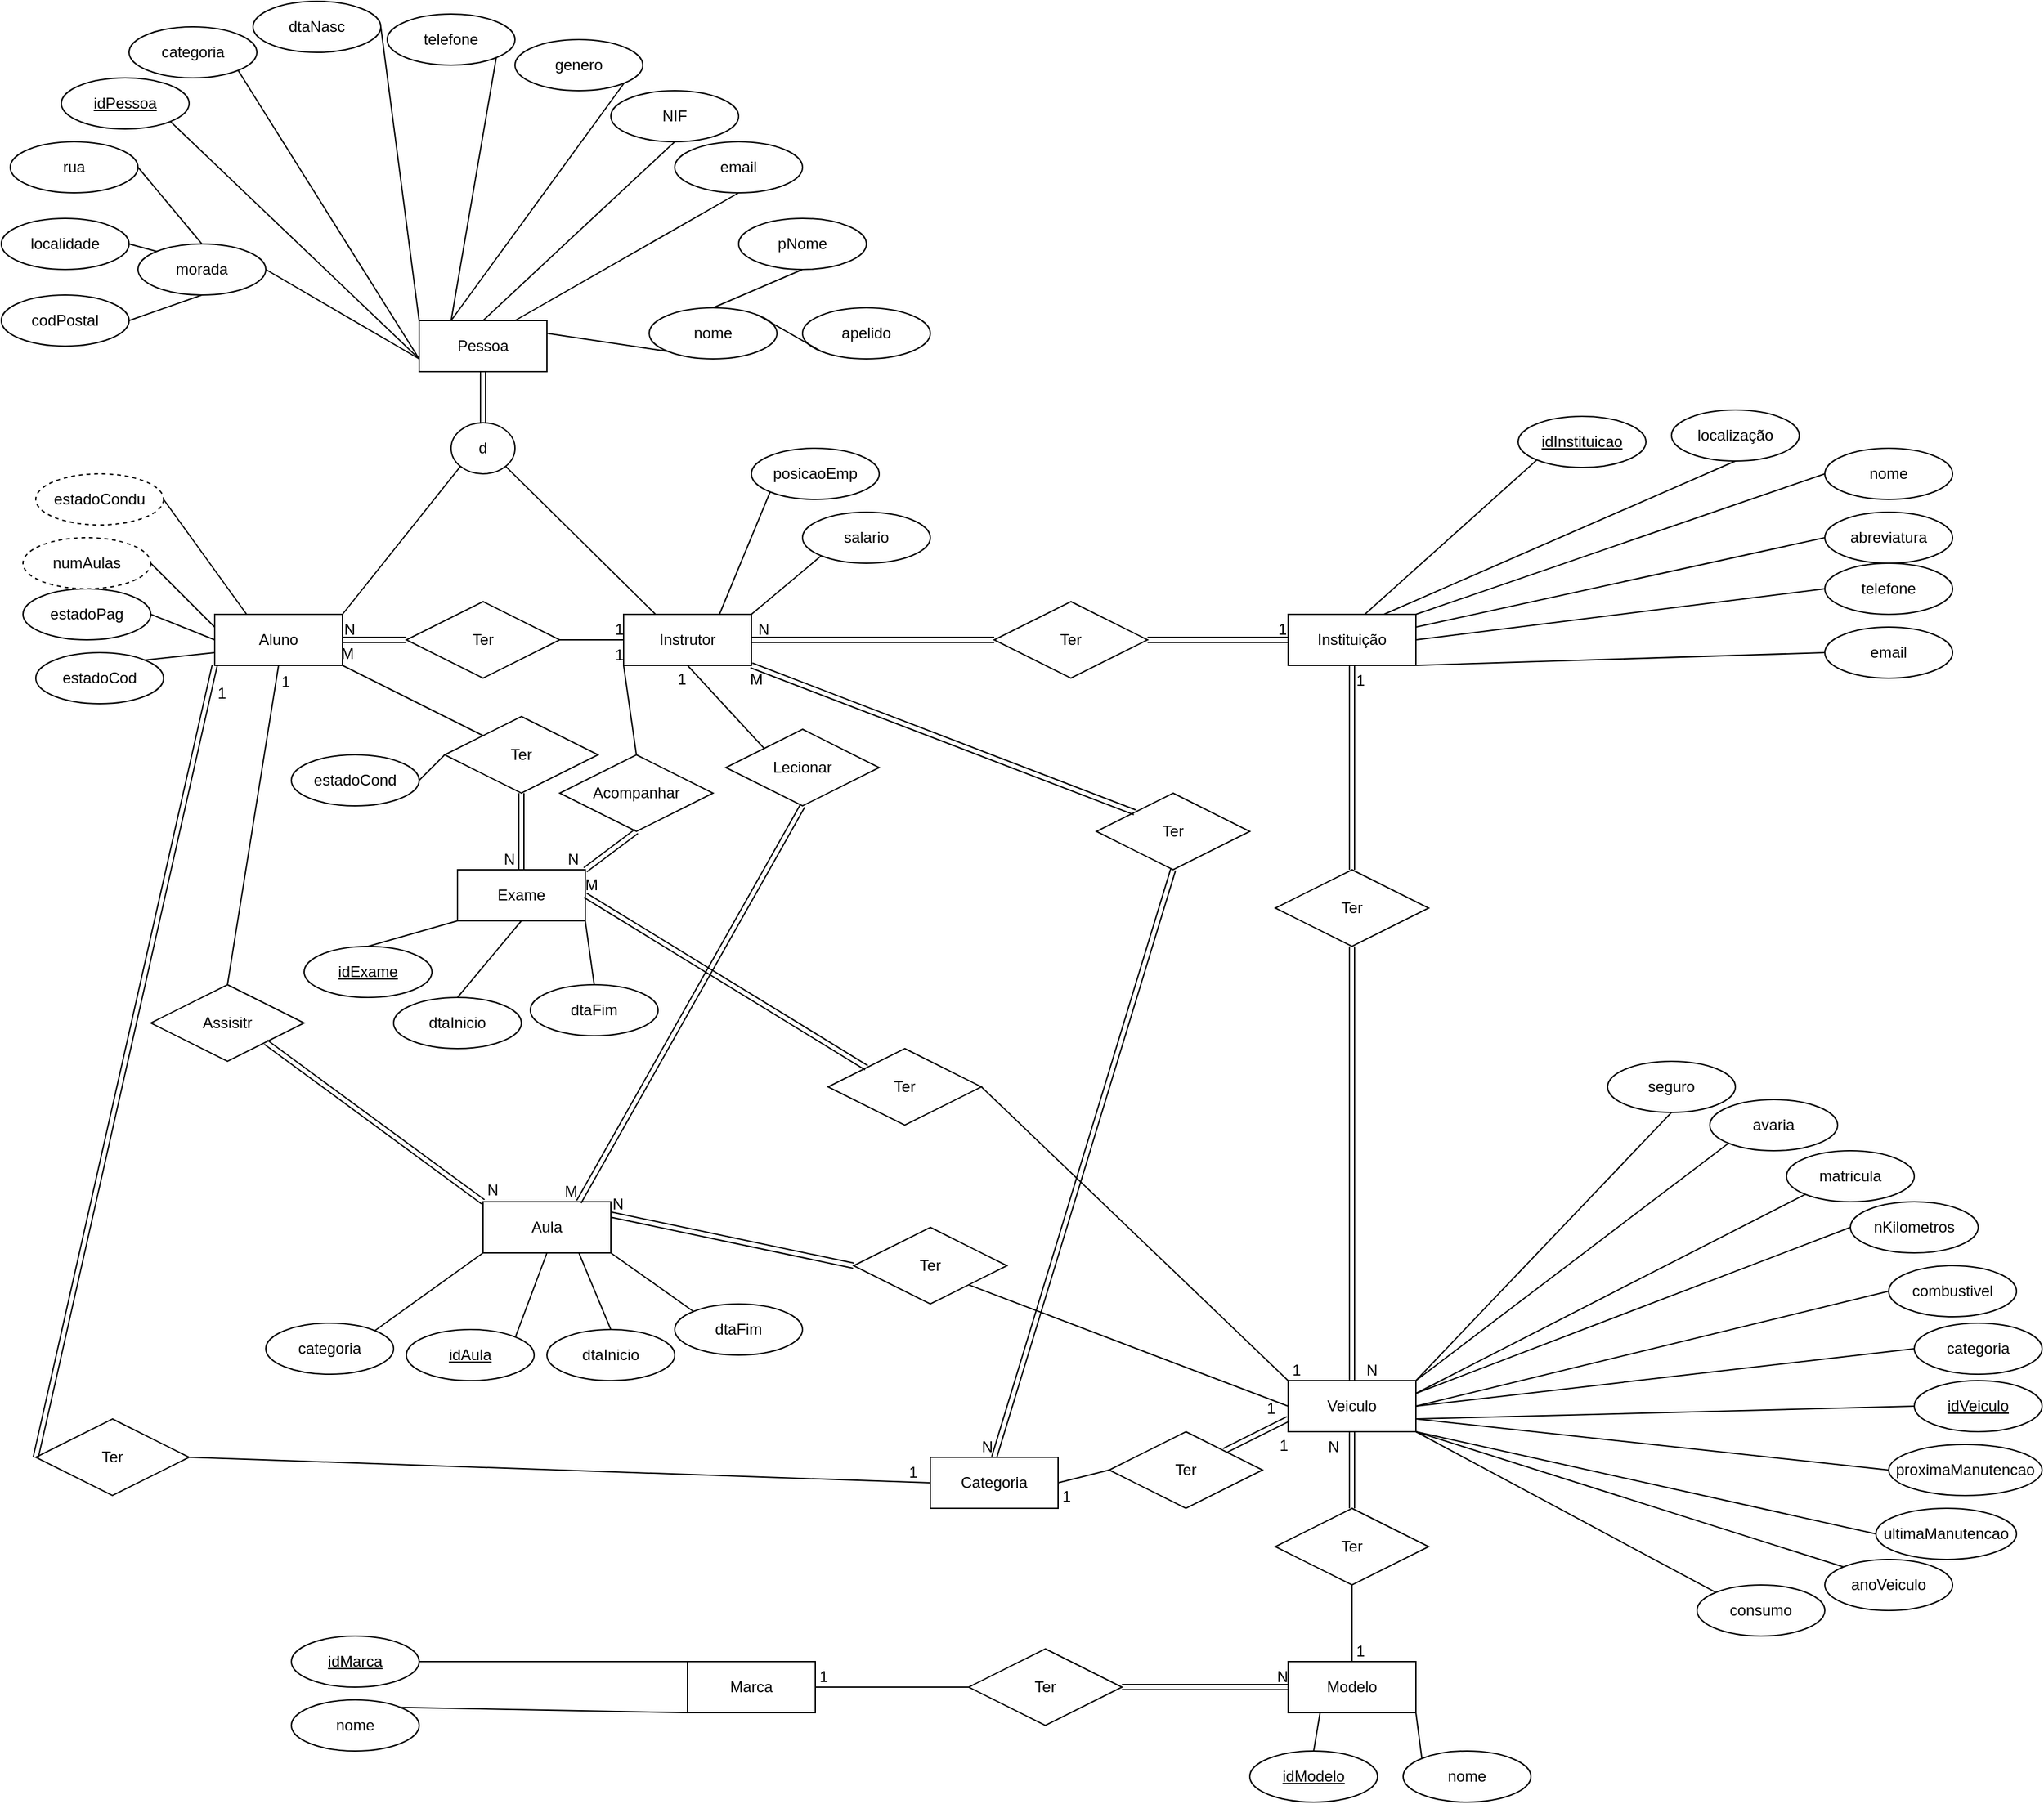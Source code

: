 <mxfile version="19.0.2" type="device"><diagram id="oG9f0wrcc2t09360XT1p" name="Page-1"><mxGraphModel dx="2711" dy="2333" grid="1" gridSize="10" guides="1" tooltips="1" connect="1" arrows="1" fold="1" page="1" pageScale="1" pageWidth="827" pageHeight="1169" math="0" shadow="0"><root><mxCell id="0"/><mxCell id="1" parent="0"/><mxCell id="OIHB3nReKGHlLbzZ26ei-52" value="Aluno" style="whiteSpace=wrap;html=1;align=center;" parent="1" vertex="1"><mxGeometry x="-660" y="-10" width="100" height="40" as="geometry"/></mxCell><mxCell id="OIHB3nReKGHlLbzZ26ei-53" value="Instrutor" style="whiteSpace=wrap;html=1;align=center;" parent="1" vertex="1"><mxGeometry x="-340" y="-10" width="100" height="40" as="geometry"/></mxCell><mxCell id="OIHB3nReKGHlLbzZ26ei-54" value="Veiculo" style="whiteSpace=wrap;html=1;align=center;" parent="1" vertex="1"><mxGeometry x="180" y="590" width="100" height="40" as="geometry"/></mxCell><mxCell id="OIHB3nReKGHlLbzZ26ei-55" value="Instituição" style="whiteSpace=wrap;html=1;align=center;" parent="1" vertex="1"><mxGeometry x="180" y="-10" width="100" height="40" as="geometry"/></mxCell><mxCell id="nVEc0YeVtmowKKztT14y-18" value="estadoCod" style="ellipse;whiteSpace=wrap;html=1;align=center;" parent="1" vertex="1"><mxGeometry x="-800" y="20" width="100" height="40" as="geometry"/></mxCell><mxCell id="nVEc0YeVtmowKKztT14y-19" value="estadoPag" style="ellipse;whiteSpace=wrap;html=1;align=center;" parent="1" vertex="1"><mxGeometry x="-810" y="-30.0" width="100" height="40" as="geometry"/></mxCell><mxCell id="nVEc0YeVtmowKKztT14y-21" value="numAulas" style="ellipse;whiteSpace=wrap;html=1;align=center;dashed=1;" parent="1" vertex="1"><mxGeometry x="-810" y="-70" width="100" height="40" as="geometry"/></mxCell><mxCell id="nVEc0YeVtmowKKztT14y-36" value="" style="endArrow=none;html=1;rounded=0;exitX=1;exitY=0.5;exitDx=0;exitDy=0;entryX=0;entryY=0.25;entryDx=0;entryDy=0;" parent="1" source="nVEc0YeVtmowKKztT14y-21" target="OIHB3nReKGHlLbzZ26ei-52" edge="1"><mxGeometry relative="1" as="geometry"><mxPoint x="-460" y="420" as="sourcePoint"/><mxPoint x="-300" y="420" as="targetPoint"/></mxGeometry></mxCell><mxCell id="nVEc0YeVtmowKKztT14y-37" value="" style="endArrow=none;html=1;rounded=0;entryX=0;entryY=0.5;entryDx=0;entryDy=0;exitX=1;exitY=0.5;exitDx=0;exitDy=0;" parent="1" source="nVEc0YeVtmowKKztT14y-19" target="OIHB3nReKGHlLbzZ26ei-52" edge="1"><mxGeometry relative="1" as="geometry"><mxPoint x="-700" y="10" as="sourcePoint"/><mxPoint x="-270" y="390" as="targetPoint"/></mxGeometry></mxCell><mxCell id="nVEc0YeVtmowKKztT14y-42" value="" style="endArrow=none;html=1;rounded=0;exitX=0;exitY=0.75;exitDx=0;exitDy=0;entryX=1;entryY=0;entryDx=0;entryDy=0;" parent="1" source="OIHB3nReKGHlLbzZ26ei-52" target="nVEc0YeVtmowKKztT14y-18" edge="1"><mxGeometry relative="1" as="geometry"><mxPoint x="-380" y="350" as="sourcePoint"/><mxPoint x="-340.0" y="380" as="targetPoint"/></mxGeometry></mxCell><mxCell id="nVEc0YeVtmowKKztT14y-79" value="salario" style="ellipse;whiteSpace=wrap;html=1;align=center;" parent="1" vertex="1"><mxGeometry x="-200" y="-90" width="100" height="40" as="geometry"/></mxCell><mxCell id="nVEc0YeVtmowKKztT14y-80" value="posicaoEmp" style="ellipse;whiteSpace=wrap;html=1;align=center;" parent="1" vertex="1"><mxGeometry x="-240" y="-140" width="100" height="40" as="geometry"/></mxCell><mxCell id="nVEc0YeVtmowKKztT14y-89" value="" style="endArrow=none;html=1;rounded=0;exitX=0.75;exitY=0;exitDx=0;exitDy=0;entryX=0;entryY=1;entryDx=0;entryDy=0;" parent="1" source="OIHB3nReKGHlLbzZ26ei-53" target="nVEc0YeVtmowKKztT14y-80" edge="1"><mxGeometry relative="1" as="geometry"><mxPoint x="-80" y="109.18" as="sourcePoint"/><mxPoint x="220" y="139.18" as="targetPoint"/></mxGeometry></mxCell><mxCell id="nVEc0YeVtmowKKztT14y-90" value="" style="endArrow=none;html=1;rounded=0;exitX=1;exitY=0;exitDx=0;exitDy=0;entryX=0;entryY=1;entryDx=0;entryDy=0;" parent="1" source="OIHB3nReKGHlLbzZ26ei-53" target="nVEc0YeVtmowKKztT14y-79" edge="1"><mxGeometry relative="1" as="geometry"><mxPoint x="-80" y="129.18" as="sourcePoint"/><mxPoint x="230" y="149.18" as="targetPoint"/></mxGeometry></mxCell><mxCell id="nVEc0YeVtmowKKztT14y-96" value="matricula" style="ellipse;whiteSpace=wrap;html=1;align=center;" parent="1" vertex="1"><mxGeometry x="570" y="410" width="100" height="40" as="geometry"/></mxCell><mxCell id="nVEc0YeVtmowKKztT14y-99" value="nKilometros" style="ellipse;whiteSpace=wrap;html=1;align=center;" parent="1" vertex="1"><mxGeometry x="620" y="450" width="100" height="40" as="geometry"/></mxCell><mxCell id="nVEc0YeVtmowKKztT14y-100" value="combustivel" style="ellipse;whiteSpace=wrap;html=1;align=center;" parent="1" vertex="1"><mxGeometry x="650" y="500" width="100" height="40" as="geometry"/></mxCell><mxCell id="nVEc0YeVtmowKKztT14y-102" value="consumo" style="ellipse;whiteSpace=wrap;html=1;align=center;" parent="1" vertex="1"><mxGeometry x="500" y="750" width="100" height="40" as="geometry"/></mxCell><mxCell id="nVEc0YeVtmowKKztT14y-103" value="anoVeiculo" style="ellipse;whiteSpace=wrap;html=1;align=center;" parent="1" vertex="1"><mxGeometry x="600" y="730" width="100" height="40" as="geometry"/></mxCell><mxCell id="nVEc0YeVtmowKKztT14y-104" value="ultimaManutencao" style="ellipse;whiteSpace=wrap;html=1;align=center;" parent="1" vertex="1"><mxGeometry x="640" y="690" width="110" height="40" as="geometry"/></mxCell><mxCell id="nVEc0YeVtmowKKztT14y-105" value="proximaManutencao" style="ellipse;whiteSpace=wrap;html=1;align=center;" parent="1" vertex="1"><mxGeometry x="650" y="640" width="120" height="40" as="geometry"/></mxCell><mxCell id="nVEc0YeVtmowKKztT14y-106" value="avaria" style="ellipse;whiteSpace=wrap;html=1;align=center;" parent="1" vertex="1"><mxGeometry x="510" y="370" width="100" height="40" as="geometry"/></mxCell><mxCell id="nVEc0YeVtmowKKztT14y-108" value="seguro" style="ellipse;whiteSpace=wrap;html=1;align=center;" parent="1" vertex="1"><mxGeometry x="430" y="340" width="100" height="40" as="geometry"/></mxCell><mxCell id="nVEc0YeVtmowKKztT14y-109" value="categoria" style="ellipse;whiteSpace=wrap;html=1;align=center;" parent="1" vertex="1"><mxGeometry x="670" y="545" width="100" height="40" as="geometry"/></mxCell><mxCell id="nVEc0YeVtmowKKztT14y-111" value="idVeiculo" style="ellipse;whiteSpace=wrap;html=1;align=center;fontStyle=4;" parent="1" vertex="1"><mxGeometry x="670" y="590" width="100" height="40" as="geometry"/></mxCell><mxCell id="nVEc0YeVtmowKKztT14y-112" value="Aula" style="whiteSpace=wrap;html=1;align=center;" parent="1" vertex="1"><mxGeometry x="-450" y="450" width="100" height="40" as="geometry"/></mxCell><mxCell id="nVEc0YeVtmowKKztT14y-123" value="categoria" style="ellipse;whiteSpace=wrap;html=1;align=center;" parent="1" vertex="1"><mxGeometry x="-620" y="545" width="100" height="40" as="geometry"/></mxCell><mxCell id="ro6aVAbCuO4wN7WTRVgj-16" value="" style="endArrow=none;html=1;rounded=0;exitX=0;exitY=1;exitDx=0;exitDy=0;entryX=1;entryY=0;entryDx=0;entryDy=0;" parent="1" source="nVEc0YeVtmowKKztT14y-112" target="nVEc0YeVtmowKKztT14y-123" edge="1"><mxGeometry relative="1" as="geometry"><mxPoint x="-435" y="240" as="sourcePoint"/><mxPoint x="-275" y="240" as="targetPoint"/></mxGeometry></mxCell><mxCell id="ro6aVAbCuO4wN7WTRVgj-23" value="Lecionar" style="shape=rhombus;perimeter=rhombusPerimeter;whiteSpace=wrap;html=1;align=center;" parent="1" vertex="1"><mxGeometry x="-260" y="80" width="120" height="60" as="geometry"/></mxCell><mxCell id="ro6aVAbCuO4wN7WTRVgj-30" value="localização" style="ellipse;whiteSpace=wrap;html=1;align=center;" parent="1" vertex="1"><mxGeometry x="480" y="-170" width="100" height="40" as="geometry"/></mxCell><mxCell id="ro6aVAbCuO4wN7WTRVgj-31" value="nome" style="ellipse;whiteSpace=wrap;html=1;align=center;" parent="1" vertex="1"><mxGeometry x="600" y="-140" width="100" height="40" as="geometry"/></mxCell><mxCell id="ro6aVAbCuO4wN7WTRVgj-32" value="abreviatura" style="ellipse;whiteSpace=wrap;html=1;align=center;" parent="1" vertex="1"><mxGeometry x="600" y="-90" width="100" height="40" as="geometry"/></mxCell><mxCell id="ro6aVAbCuO4wN7WTRVgj-33" value="telefone" style="ellipse;whiteSpace=wrap;html=1;align=center;" parent="1" vertex="1"><mxGeometry x="600" y="-50" width="100" height="40" as="geometry"/></mxCell><mxCell id="ro6aVAbCuO4wN7WTRVgj-34" value="email" style="ellipse;whiteSpace=wrap;html=1;align=center;" parent="1" vertex="1"><mxGeometry x="600" width="100" height="40" as="geometry"/></mxCell><mxCell id="ro6aVAbCuO4wN7WTRVgj-35" value="" style="endArrow=none;html=1;rounded=0;entryX=0.5;entryY=1;entryDx=0;entryDy=0;exitX=0.75;exitY=0;exitDx=0;exitDy=0;" parent="1" source="OIHB3nReKGHlLbzZ26ei-55" target="ro6aVAbCuO4wN7WTRVgj-30" edge="1"><mxGeometry relative="1" as="geometry"><mxPoint x="280" y="570" as="sourcePoint"/><mxPoint x="440" y="570" as="targetPoint"/></mxGeometry></mxCell><mxCell id="ro6aVAbCuO4wN7WTRVgj-36" value="" style="endArrow=none;html=1;rounded=0;entryX=0;entryY=0.5;entryDx=0;entryDy=0;exitX=1;exitY=0;exitDx=0;exitDy=0;" parent="1" source="OIHB3nReKGHlLbzZ26ei-55" target="ro6aVAbCuO4wN7WTRVgj-31" edge="1"><mxGeometry relative="1" as="geometry"><mxPoint x="570" y="580" as="sourcePoint"/><mxPoint x="530" y="530" as="targetPoint"/></mxGeometry></mxCell><mxCell id="ro6aVAbCuO4wN7WTRVgj-37" value="" style="endArrow=none;html=1;rounded=0;entryX=0;entryY=0.5;entryDx=0;entryDy=0;exitX=1;exitY=0.25;exitDx=0;exitDy=0;" parent="1" source="OIHB3nReKGHlLbzZ26ei-55" target="ro6aVAbCuO4wN7WTRVgj-32" edge="1"><mxGeometry relative="1" as="geometry"><mxPoint x="530" y="590" as="sourcePoint"/><mxPoint x="600" y="540" as="targetPoint"/></mxGeometry></mxCell><mxCell id="ro6aVAbCuO4wN7WTRVgj-38" value="" style="endArrow=none;html=1;rounded=0;entryX=0;entryY=0.5;entryDx=0;entryDy=0;exitX=1;exitY=0.5;exitDx=0;exitDy=0;" parent="1" source="OIHB3nReKGHlLbzZ26ei-55" target="ro6aVAbCuO4wN7WTRVgj-33" edge="1"><mxGeometry relative="1" as="geometry"><mxPoint x="530" y="600" as="sourcePoint"/><mxPoint x="600" y="590" as="targetPoint"/></mxGeometry></mxCell><mxCell id="ro6aVAbCuO4wN7WTRVgj-39" value="" style="endArrow=none;html=1;rounded=0;entryX=0;entryY=0.5;entryDx=0;entryDy=0;exitX=1;exitY=1;exitDx=0;exitDy=0;" parent="1" source="OIHB3nReKGHlLbzZ26ei-55" target="ro6aVAbCuO4wN7WTRVgj-34" edge="1"><mxGeometry relative="1" as="geometry"><mxPoint x="530" y="610" as="sourcePoint"/><mxPoint x="600" y="630" as="targetPoint"/></mxGeometry></mxCell><mxCell id="ro6aVAbCuO4wN7WTRVgj-43" value="Ter" style="shape=rhombus;perimeter=rhombusPerimeter;whiteSpace=wrap;html=1;align=center;" parent="1" vertex="1"><mxGeometry x="-50" y="-20" width="120" height="60" as="geometry"/></mxCell><mxCell id="ro6aVAbCuO4wN7WTRVgj-50" value="Ter" style="shape=rhombus;perimeter=rhombusPerimeter;whiteSpace=wrap;html=1;align=center;" parent="1" vertex="1"><mxGeometry x="170" y="190" width="120" height="60" as="geometry"/></mxCell><mxCell id="ro6aVAbCuO4wN7WTRVgj-62" value="Exame" style="whiteSpace=wrap;html=1;align=center;" parent="1" vertex="1"><mxGeometry x="-470" y="190.0" width="100" height="40" as="geometry"/></mxCell><mxCell id="ro6aVAbCuO4wN7WTRVgj-64" value="idAula" style="ellipse;whiteSpace=wrap;html=1;align=center;fontStyle=4;" parent="1" vertex="1"><mxGeometry x="-510" y="550" width="100" height="40" as="geometry"/></mxCell><mxCell id="ro6aVAbCuO4wN7WTRVgj-65" value="" style="endArrow=none;html=1;rounded=0;entryX=1;entryY=0;entryDx=0;entryDy=0;exitX=0.5;exitY=1;exitDx=0;exitDy=0;" parent="1" source="nVEc0YeVtmowKKztT14y-112" target="ro6aVAbCuO4wN7WTRVgj-64" edge="1"><mxGeometry relative="1" as="geometry"><mxPoint x="-395" y="320" as="sourcePoint"/><mxPoint x="-235" y="320" as="targetPoint"/></mxGeometry></mxCell><mxCell id="ro6aVAbCuO4wN7WTRVgj-67" value="dtaInicio" style="ellipse;whiteSpace=wrap;html=1;align=center;" parent="1" vertex="1"><mxGeometry x="-400" y="550" width="100" height="40" as="geometry"/></mxCell><mxCell id="ro6aVAbCuO4wN7WTRVgj-68" value="dtaFim" style="ellipse;whiteSpace=wrap;html=1;align=center;" parent="1" vertex="1"><mxGeometry x="-300" y="530" width="100" height="40" as="geometry"/></mxCell><mxCell id="ro6aVAbCuO4wN7WTRVgj-70" value="" style="endArrow=none;html=1;rounded=0;entryX=0.5;entryY=0;entryDx=0;entryDy=0;exitX=0.75;exitY=1;exitDx=0;exitDy=0;" parent="1" source="nVEc0YeVtmowKKztT14y-112" target="ro6aVAbCuO4wN7WTRVgj-67" edge="1"><mxGeometry relative="1" as="geometry"><mxPoint x="-405" y="380" as="sourcePoint"/><mxPoint x="-245" y="380" as="targetPoint"/></mxGeometry></mxCell><mxCell id="ro6aVAbCuO4wN7WTRVgj-71" value="" style="endArrow=none;html=1;rounded=0;entryX=0;entryY=0;entryDx=0;entryDy=0;exitX=1;exitY=1;exitDx=0;exitDy=0;" parent="1" source="nVEc0YeVtmowKKztT14y-112" target="ro6aVAbCuO4wN7WTRVgj-68" edge="1"><mxGeometry relative="1" as="geometry"><mxPoint x="-465" y="380" as="sourcePoint"/><mxPoint x="-305" y="380" as="targetPoint"/></mxGeometry></mxCell><mxCell id="ro6aVAbCuO4wN7WTRVgj-72" value="dtaInicio" style="ellipse;whiteSpace=wrap;html=1;align=center;" parent="1" vertex="1"><mxGeometry x="-520" y="290.0" width="100" height="40" as="geometry"/></mxCell><mxCell id="ro6aVAbCuO4wN7WTRVgj-73" value="dtaFim" style="ellipse;whiteSpace=wrap;html=1;align=center;" parent="1" vertex="1"><mxGeometry x="-413" y="280.0" width="100" height="40" as="geometry"/></mxCell><mxCell id="ro6aVAbCuO4wN7WTRVgj-82" value="Ter" style="shape=rhombus;perimeter=rhombusPerimeter;whiteSpace=wrap;html=1;align=center;" parent="1" vertex="1"><mxGeometry x="-480" y="70" width="120" height="60" as="geometry"/></mxCell><mxCell id="ro6aVAbCuO4wN7WTRVgj-91" value="idExame" style="ellipse;whiteSpace=wrap;html=1;align=center;fontStyle=4;" parent="1" vertex="1"><mxGeometry x="-590" y="250" width="100" height="40" as="geometry"/></mxCell><mxCell id="67WGIg1vxly1ae_sOLAU-4" value="idInstituicao" style="ellipse;whiteSpace=wrap;html=1;align=center;fontStyle=4" parent="1" vertex="1"><mxGeometry x="360" y="-165" width="100" height="40" as="geometry"/></mxCell><mxCell id="67WGIg1vxly1ae_sOLAU-5" value="" style="endArrow=none;html=1;rounded=0;entryX=0;entryY=1;entryDx=0;entryDy=0;exitX=0.6;exitY=0;exitDx=0;exitDy=0;exitPerimeter=0;" parent="1" source="OIHB3nReKGHlLbzZ26ei-55" target="67WGIg1vxly1ae_sOLAU-4" edge="1"><mxGeometry relative="1" as="geometry"><mxPoint x="305" y="690" as="sourcePoint"/><mxPoint x="530" y="590" as="targetPoint"/></mxGeometry></mxCell><mxCell id="67WGIg1vxly1ae_sOLAU-14" value="Assisitr" style="shape=rhombus;perimeter=rhombusPerimeter;whiteSpace=wrap;html=1;align=center;" parent="1" vertex="1"><mxGeometry x="-710" y="280" width="120" height="60" as="geometry"/></mxCell><mxCell id="67WGIg1vxly1ae_sOLAU-20" value="estadoCondu" style="ellipse;whiteSpace=wrap;html=1;align=center;dashed=1;" parent="1" vertex="1"><mxGeometry x="-800" y="-120" width="100" height="40" as="geometry"/></mxCell><mxCell id="67WGIg1vxly1ae_sOLAU-21" value="" style="endArrow=none;html=1;rounded=0;exitX=1;exitY=0.5;exitDx=0;exitDy=0;entryX=0.25;entryY=0;entryDx=0;entryDy=0;" parent="1" source="67WGIg1vxly1ae_sOLAU-20" target="OIHB3nReKGHlLbzZ26ei-52" edge="1"><mxGeometry relative="1" as="geometry"><mxPoint x="-714.645" y="408.358" as="sourcePoint"/><mxPoint x="-430" y="340" as="targetPoint"/></mxGeometry></mxCell><mxCell id="67WGIg1vxly1ae_sOLAU-23" value="estadoCond" style="ellipse;whiteSpace=wrap;html=1;align=center;" parent="1" vertex="1"><mxGeometry x="-600" y="100" width="100" height="40" as="geometry"/></mxCell><mxCell id="67WGIg1vxly1ae_sOLAU-24" value="Pessoa" style="whiteSpace=wrap;html=1;align=center;" parent="1" vertex="1"><mxGeometry x="-500" y="-240" width="100" height="40" as="geometry"/></mxCell><mxCell id="67WGIg1vxly1ae_sOLAU-25" value="nome" style="ellipse;whiteSpace=wrap;html=1;align=center;" parent="1" vertex="1"><mxGeometry x="-320" y="-250" width="100" height="40" as="geometry"/></mxCell><mxCell id="67WGIg1vxly1ae_sOLAU-26" value="pNome" style="ellipse;whiteSpace=wrap;html=1;align=center;" parent="1" vertex="1"><mxGeometry x="-250" y="-320" width="100" height="40" as="geometry"/></mxCell><mxCell id="67WGIg1vxly1ae_sOLAU-27" value="apelido" style="ellipse;whiteSpace=wrap;html=1;align=center;" parent="1" vertex="1"><mxGeometry x="-200" y="-250" width="100" height="40" as="geometry"/></mxCell><mxCell id="67WGIg1vxly1ae_sOLAU-28" value="email" style="ellipse;whiteSpace=wrap;html=1;align=center;" parent="1" vertex="1"><mxGeometry x="-300" y="-380" width="100" height="40" as="geometry"/></mxCell><mxCell id="67WGIg1vxly1ae_sOLAU-29" value="NIF" style="ellipse;whiteSpace=wrap;html=1;align=center;" parent="1" vertex="1"><mxGeometry x="-350" y="-420" width="100" height="40" as="geometry"/></mxCell><mxCell id="67WGIg1vxly1ae_sOLAU-30" value="genero" style="ellipse;whiteSpace=wrap;html=1;align=center;" parent="1" vertex="1"><mxGeometry x="-425" y="-460" width="100" height="40" as="geometry"/></mxCell><mxCell id="67WGIg1vxly1ae_sOLAU-31" value="telefone" style="ellipse;whiteSpace=wrap;html=1;align=center;" parent="1" vertex="1"><mxGeometry x="-525" y="-480" width="100" height="40" as="geometry"/></mxCell><mxCell id="67WGIg1vxly1ae_sOLAU-32" value="dtaNasc" style="ellipse;whiteSpace=wrap;html=1;align=center;" parent="1" vertex="1"><mxGeometry x="-630" y="-490" width="100" height="40" as="geometry"/></mxCell><mxCell id="67WGIg1vxly1ae_sOLAU-33" value="categoria" style="ellipse;whiteSpace=wrap;html=1;align=center;" parent="1" vertex="1"><mxGeometry x="-727" y="-470" width="100" height="40" as="geometry"/></mxCell><mxCell id="67WGIg1vxly1ae_sOLAU-34" value="" style="endArrow=none;html=1;rounded=0;exitX=0.5;exitY=1;exitDx=0;exitDy=0;entryX=0.75;entryY=0;entryDx=0;entryDy=0;" parent="1" source="67WGIg1vxly1ae_sOLAU-28" target="67WGIg1vxly1ae_sOLAU-24" edge="1"><mxGeometry relative="1" as="geometry"><mxPoint x="-480" y="-110" as="sourcePoint"/><mxPoint x="-320" y="-110" as="targetPoint"/></mxGeometry></mxCell><mxCell id="67WGIg1vxly1ae_sOLAU-35" value="" style="endArrow=none;html=1;rounded=0;exitX=0;exitY=1;exitDx=0;exitDy=0;entryX=1;entryY=0.25;entryDx=0;entryDy=0;" parent="1" source="67WGIg1vxly1ae_sOLAU-25" target="67WGIg1vxly1ae_sOLAU-24" edge="1"><mxGeometry relative="1" as="geometry"><mxPoint x="-480" y="-300" as="sourcePoint"/><mxPoint x="-505" y="-220" as="targetPoint"/></mxGeometry></mxCell><mxCell id="67WGIg1vxly1ae_sOLAU-36" value="" style="endArrow=none;html=1;rounded=0;exitX=0.5;exitY=1;exitDx=0;exitDy=0;entryX=0.5;entryY=0;entryDx=0;entryDy=0;" parent="1" source="67WGIg1vxly1ae_sOLAU-26" target="67WGIg1vxly1ae_sOLAU-25" edge="1"><mxGeometry relative="1" as="geometry"><mxPoint x="-410" y="-245" as="sourcePoint"/><mxPoint x="-435" y="-165" as="targetPoint"/></mxGeometry></mxCell><mxCell id="67WGIg1vxly1ae_sOLAU-37" value="" style="endArrow=none;html=1;rounded=0;exitX=0;exitY=1;exitDx=0;exitDy=0;entryX=1;entryY=0;entryDx=0;entryDy=0;" parent="1" source="67WGIg1vxly1ae_sOLAU-27" target="67WGIg1vxly1ae_sOLAU-25" edge="1"><mxGeometry relative="1" as="geometry"><mxPoint x="-400" y="-235" as="sourcePoint"/><mxPoint x="-425" y="-155" as="targetPoint"/></mxGeometry></mxCell><mxCell id="67WGIg1vxly1ae_sOLAU-38" value="" style="endArrow=none;html=1;rounded=0;exitX=0.5;exitY=1;exitDx=0;exitDy=0;entryX=0.5;entryY=0;entryDx=0;entryDy=0;" parent="1" source="67WGIg1vxly1ae_sOLAU-29" target="67WGIg1vxly1ae_sOLAU-24" edge="1"><mxGeometry relative="1" as="geometry"><mxPoint x="-450" y="-270" as="sourcePoint"/><mxPoint x="-475" y="-190" as="targetPoint"/></mxGeometry></mxCell><mxCell id="67WGIg1vxly1ae_sOLAU-39" value="" style="endArrow=none;html=1;rounded=0;exitX=1;exitY=1;exitDx=0;exitDy=0;entryX=0.25;entryY=0;entryDx=0;entryDy=0;" parent="1" source="67WGIg1vxly1ae_sOLAU-30" target="67WGIg1vxly1ae_sOLAU-24" edge="1"><mxGeometry relative="1" as="geometry"><mxPoint x="-440" y="-260" as="sourcePoint"/><mxPoint x="-590" y="-230" as="targetPoint"/></mxGeometry></mxCell><mxCell id="67WGIg1vxly1ae_sOLAU-40" value="" style="endArrow=none;html=1;rounded=0;exitX=1;exitY=1;exitDx=0;exitDy=0;entryX=0.25;entryY=0;entryDx=0;entryDy=0;" parent="1" source="67WGIg1vxly1ae_sOLAU-31" target="67WGIg1vxly1ae_sOLAU-24" edge="1"><mxGeometry relative="1" as="geometry"><mxPoint x="-430" y="-250" as="sourcePoint"/><mxPoint x="-455" y="-170" as="targetPoint"/></mxGeometry></mxCell><mxCell id="67WGIg1vxly1ae_sOLAU-41" value="" style="endArrow=none;html=1;rounded=0;exitX=0;exitY=0;exitDx=0;exitDy=0;entryX=1;entryY=0.5;entryDx=0;entryDy=0;" parent="1" source="67WGIg1vxly1ae_sOLAU-24" target="67WGIg1vxly1ae_sOLAU-32" edge="1"><mxGeometry relative="1" as="geometry"><mxPoint x="-420" y="-240" as="sourcePoint"/><mxPoint x="-445" y="-160" as="targetPoint"/></mxGeometry></mxCell><mxCell id="67WGIg1vxly1ae_sOLAU-42" value="" style="endArrow=none;html=1;rounded=0;exitX=0;exitY=0.75;exitDx=0;exitDy=0;entryX=1;entryY=1;entryDx=0;entryDy=0;" parent="1" source="67WGIg1vxly1ae_sOLAU-24" target="67WGIg1vxly1ae_sOLAU-33" edge="1"><mxGeometry relative="1" as="geometry"><mxPoint x="-410" y="-230" as="sourcePoint"/><mxPoint x="-435" y="-150" as="targetPoint"/></mxGeometry></mxCell><mxCell id="67WGIg1vxly1ae_sOLAU-45" value="d" style="ellipse;whiteSpace=wrap;html=1;align=center;" parent="1" vertex="1"><mxGeometry x="-475" y="-160" width="50" height="40" as="geometry"/></mxCell><mxCell id="67WGIg1vxly1ae_sOLAU-46" value="" style="endArrow=none;html=1;rounded=0;exitX=0;exitY=1;exitDx=0;exitDy=0;entryX=1;entryY=0;entryDx=0;entryDy=0;" parent="1" source="67WGIg1vxly1ae_sOLAU-45" target="OIHB3nReKGHlLbzZ26ei-52" edge="1"><mxGeometry relative="1" as="geometry"><mxPoint x="-550" y="-50" as="sourcePoint"/><mxPoint x="-390" y="-50" as="targetPoint"/></mxGeometry></mxCell><mxCell id="67WGIg1vxly1ae_sOLAU-48" value="" style="endArrow=none;html=1;rounded=0;exitX=1;exitY=1;exitDx=0;exitDy=0;entryX=0.25;entryY=0;entryDx=0;entryDy=0;" parent="1" source="67WGIg1vxly1ae_sOLAU-45" target="OIHB3nReKGHlLbzZ26ei-53" edge="1"><mxGeometry relative="1" as="geometry"><mxPoint x="-522.392" y="-85.633" as="sourcePoint"/><mxPoint x="-550" as="targetPoint"/></mxGeometry></mxCell><mxCell id="67WGIg1vxly1ae_sOLAU-49" value="Ter" style="shape=rhombus;perimeter=rhombusPerimeter;whiteSpace=wrap;html=1;align=center;" parent="1" vertex="1"><mxGeometry x="-510" y="-20" width="120" height="60" as="geometry"/></mxCell><mxCell id="67WGIg1vxly1ae_sOLAU-53" value="" style="endArrow=none;html=1;rounded=0;exitX=1;exitY=0.5;exitDx=0;exitDy=0;entryX=0;entryY=0.5;entryDx=0;entryDy=0;" parent="1" source="67WGIg1vxly1ae_sOLAU-49" target="OIHB3nReKGHlLbzZ26ei-53" edge="1"><mxGeometry relative="1" as="geometry"><mxPoint x="-380" y="80" as="sourcePoint"/><mxPoint x="-220" y="80" as="targetPoint"/></mxGeometry></mxCell><mxCell id="67WGIg1vxly1ae_sOLAU-54" value="1" style="resizable=0;html=1;align=right;verticalAlign=bottom;" parent="67WGIg1vxly1ae_sOLAU-53" connectable="0" vertex="1"><mxGeometry x="1" relative="1" as="geometry"/></mxCell><mxCell id="67WGIg1vxly1ae_sOLAU-55" value="" style="shape=link;html=1;rounded=0;entryX=1;entryY=0.5;entryDx=0;entryDy=0;exitX=0;exitY=0.5;exitDx=0;exitDy=0;" parent="1" source="67WGIg1vxly1ae_sOLAU-49" target="OIHB3nReKGHlLbzZ26ei-52" edge="1"><mxGeometry relative="1" as="geometry"><mxPoint x="-510" y="60" as="sourcePoint"/><mxPoint x="-350" y="60" as="targetPoint"/></mxGeometry></mxCell><mxCell id="67WGIg1vxly1ae_sOLAU-56" value="N" style="resizable=0;html=1;align=right;verticalAlign=bottom;" parent="67WGIg1vxly1ae_sOLAU-55" connectable="0" vertex="1"><mxGeometry x="1" relative="1" as="geometry"><mxPoint x="10" as="offset"/></mxGeometry></mxCell><mxCell id="67WGIg1vxly1ae_sOLAU-57" value="Marca" style="whiteSpace=wrap;html=1;align=center;" parent="1" vertex="1"><mxGeometry x="-290" y="810" width="100" height="40" as="geometry"/></mxCell><mxCell id="67WGIg1vxly1ae_sOLAU-58" value="idMarca" style="ellipse;whiteSpace=wrap;html=1;align=center;fontStyle=4" parent="1" vertex="1"><mxGeometry x="-600" y="790" width="100" height="40" as="geometry"/></mxCell><mxCell id="67WGIg1vxly1ae_sOLAU-59" value="nome" style="ellipse;whiteSpace=wrap;html=1;align=center;" parent="1" vertex="1"><mxGeometry x="-600" y="840" width="100" height="40" as="geometry"/></mxCell><mxCell id="67WGIg1vxly1ae_sOLAU-62" value="" style="endArrow=none;html=1;rounded=0;exitX=1;exitY=0.5;exitDx=0;exitDy=0;entryX=0;entryY=0;entryDx=0;entryDy=0;" parent="1" source="67WGIg1vxly1ae_sOLAU-58" target="67WGIg1vxly1ae_sOLAU-57" edge="1"><mxGeometry relative="1" as="geometry"><mxPoint x="258.5" y="820" as="sourcePoint"/><mxPoint x="418.5" y="820" as="targetPoint"/></mxGeometry></mxCell><mxCell id="67WGIg1vxly1ae_sOLAU-63" value="" style="endArrow=none;html=1;rounded=0;exitX=1;exitY=0;exitDx=0;exitDy=0;entryX=0;entryY=1;entryDx=0;entryDy=0;" parent="1" source="67WGIg1vxly1ae_sOLAU-59" target="67WGIg1vxly1ae_sOLAU-57" edge="1"><mxGeometry relative="1" as="geometry"><mxPoint x="348.5" y="830" as="sourcePoint"/><mxPoint x="508.5" y="830" as="targetPoint"/></mxGeometry></mxCell><mxCell id="67WGIg1vxly1ae_sOLAU-65" value="Ter" style="shape=rhombus;perimeter=rhombusPerimeter;whiteSpace=wrap;html=1;align=center;" parent="1" vertex="1"><mxGeometry x="170" y="690" width="120" height="60" as="geometry"/></mxCell><mxCell id="67WGIg1vxly1ae_sOLAU-69" value="" style="endArrow=none;html=1;rounded=0;exitX=0.5;exitY=1;exitDx=0;exitDy=0;entryX=0.5;entryY=0;entryDx=0;entryDy=0;" parent="1" source="67WGIg1vxly1ae_sOLAU-65" target="rprhJemzZ-AXJaXz9siv-1" edge="1"><mxGeometry relative="1" as="geometry"><mxPoint x="313.5" y="910" as="sourcePoint"/><mxPoint x="473.5" y="910" as="targetPoint"/></mxGeometry></mxCell><mxCell id="67WGIg1vxly1ae_sOLAU-70" value="1" style="resizable=0;html=1;align=right;verticalAlign=bottom;" parent="67WGIg1vxly1ae_sOLAU-69" connectable="0" vertex="1"><mxGeometry x="1" relative="1" as="geometry"><mxPoint x="10" as="offset"/></mxGeometry></mxCell><mxCell id="lmBRc2Ij3XzO0STrbt3e-1" value="" style="endArrow=none;html=1;rounded=0;entryX=0.5;entryY=1;entryDx=0;entryDy=0;exitX=0.5;exitY=0;exitDx=0;exitDy=0;" parent="1" source="67WGIg1vxly1ae_sOLAU-14" target="OIHB3nReKGHlLbzZ26ei-52" edge="1"><mxGeometry relative="1" as="geometry"><mxPoint x="-630" y="180" as="sourcePoint"/><mxPoint x="-690" y="160" as="targetPoint"/></mxGeometry></mxCell><mxCell id="lmBRc2Ij3XzO0STrbt3e-2" value="1" style="resizable=0;html=1;align=right;verticalAlign=bottom;" parent="lmBRc2Ij3XzO0STrbt3e-1" connectable="0" vertex="1"><mxGeometry x="1" relative="1" as="geometry"><mxPoint x="10" y="21" as="offset"/></mxGeometry></mxCell><mxCell id="lmBRc2Ij3XzO0STrbt3e-3" value="" style="endArrow=none;html=1;rounded=0;entryX=0.5;entryY=1;entryDx=0;entryDy=0;exitX=0;exitY=0;exitDx=0;exitDy=0;" parent="1" source="ro6aVAbCuO4wN7WTRVgj-23" target="OIHB3nReKGHlLbzZ26ei-53" edge="1"><mxGeometry relative="1" as="geometry"><mxPoint x="-290" y="90" as="sourcePoint"/><mxPoint x="-30" y="120" as="targetPoint"/></mxGeometry></mxCell><mxCell id="lmBRc2Ij3XzO0STrbt3e-4" value="1" style="resizable=0;html=1;align=right;verticalAlign=bottom;" parent="lmBRc2Ij3XzO0STrbt3e-3" connectable="0" vertex="1"><mxGeometry x="1" relative="1" as="geometry"><mxPoint y="20" as="offset"/></mxGeometry></mxCell><mxCell id="lmBRc2Ij3XzO0STrbt3e-5" value="" style="shape=link;html=1;rounded=0;entryX=0;entryY=0;entryDx=0;entryDy=0;exitX=1;exitY=1;exitDx=0;exitDy=0;" parent="1" source="67WGIg1vxly1ae_sOLAU-14" target="nVEc0YeVtmowKKztT14y-112" edge="1"><mxGeometry relative="1" as="geometry"><mxPoint x="-530" y="310" as="sourcePoint"/><mxPoint x="-370" y="310" as="targetPoint"/></mxGeometry></mxCell><mxCell id="lmBRc2Ij3XzO0STrbt3e-6" value="N" style="resizable=0;html=1;align=right;verticalAlign=bottom;" parent="lmBRc2Ij3XzO0STrbt3e-5" connectable="0" vertex="1"><mxGeometry x="1" relative="1" as="geometry"><mxPoint x="13" as="offset"/></mxGeometry></mxCell><mxCell id="lmBRc2Ij3XzO0STrbt3e-7" value="" style="shape=link;html=1;rounded=0;entryX=0.75;entryY=0;entryDx=0;entryDy=0;exitX=0.5;exitY=1;exitDx=0;exitDy=0;" parent="1" source="ro6aVAbCuO4wN7WTRVgj-23" target="nVEc0YeVtmowKKztT14y-112" edge="1"><mxGeometry relative="1" as="geometry"><mxPoint x="-70" y="250" as="sourcePoint"/><mxPoint x="90" y="250" as="targetPoint"/></mxGeometry></mxCell><mxCell id="lmBRc2Ij3XzO0STrbt3e-8" value="M" style="resizable=0;html=1;align=right;verticalAlign=bottom;" parent="lmBRc2Ij3XzO0STrbt3e-7" connectable="0" vertex="1"><mxGeometry x="1" relative="1" as="geometry"/></mxCell><mxCell id="lmBRc2Ij3XzO0STrbt3e-13" value="" style="endArrow=none;html=1;rounded=0;exitX=1;exitY=0.5;exitDx=0;exitDy=0;entryX=0;entryY=0.5;entryDx=0;entryDy=0;" parent="1" source="67WGIg1vxly1ae_sOLAU-23" target="ro6aVAbCuO4wN7WTRVgj-82" edge="1"><mxGeometry relative="1" as="geometry"><mxPoint x="-510" y="300" as="sourcePoint"/><mxPoint x="-350" y="300" as="targetPoint"/></mxGeometry></mxCell><mxCell id="lmBRc2Ij3XzO0STrbt3e-14" value="" style="shape=link;html=1;rounded=0;entryX=0.5;entryY=0;entryDx=0;entryDy=0;exitX=0.5;exitY=1;exitDx=0;exitDy=0;" parent="1" source="ro6aVAbCuO4wN7WTRVgj-82" target="ro6aVAbCuO4wN7WTRVgj-62" edge="1"><mxGeometry relative="1" as="geometry"><mxPoint x="-310" y="360" as="sourcePoint"/><mxPoint x="-150" y="360" as="targetPoint"/></mxGeometry></mxCell><mxCell id="lmBRc2Ij3XzO0STrbt3e-15" value="N" style="resizable=0;html=1;align=right;verticalAlign=bottom;" parent="lmBRc2Ij3XzO0STrbt3e-14" connectable="0" vertex="1"><mxGeometry x="1" relative="1" as="geometry"><mxPoint x="-5" as="offset"/></mxGeometry></mxCell><mxCell id="lmBRc2Ij3XzO0STrbt3e-16" value="" style="endArrow=none;html=1;rounded=0;exitX=1;exitY=1;exitDx=0;exitDy=0;entryX=0.5;entryY=0;entryDx=0;entryDy=0;" parent="1" source="ro6aVAbCuO4wN7WTRVgj-62" target="ro6aVAbCuO4wN7WTRVgj-73" edge="1"><mxGeometry relative="1" as="geometry"><mxPoint x="-380" y="480" as="sourcePoint"/><mxPoint x="-220" y="480" as="targetPoint"/></mxGeometry></mxCell><mxCell id="lmBRc2Ij3XzO0STrbt3e-17" value="" style="endArrow=none;html=1;rounded=0;exitX=0.5;exitY=1;exitDx=0;exitDy=0;entryX=0.5;entryY=0;entryDx=0;entryDy=0;" parent="1" source="ro6aVAbCuO4wN7WTRVgj-62" target="ro6aVAbCuO4wN7WTRVgj-72" edge="1"><mxGeometry relative="1" as="geometry"><mxPoint x="-540" y="410" as="sourcePoint"/><mxPoint x="-380" y="410" as="targetPoint"/></mxGeometry></mxCell><mxCell id="lmBRc2Ij3XzO0STrbt3e-18" value="" style="endArrow=none;html=1;rounded=0;exitX=0;exitY=1;exitDx=0;exitDy=0;entryX=0.5;entryY=0;entryDx=0;entryDy=0;" parent="1" source="ro6aVAbCuO4wN7WTRVgj-62" target="ro6aVAbCuO4wN7WTRVgj-91" edge="1"><mxGeometry relative="1" as="geometry"><mxPoint x="-540" y="400" as="sourcePoint"/><mxPoint x="-380" y="400" as="targetPoint"/></mxGeometry></mxCell><mxCell id="lmBRc2Ij3XzO0STrbt3e-23" value="" style="endArrow=none;html=1;rounded=0;entryX=1;entryY=1;entryDx=0;entryDy=0;exitX=0;exitY=0;exitDx=0;exitDy=0;" parent="1" source="ro6aVAbCuO4wN7WTRVgj-82" target="OIHB3nReKGHlLbzZ26ei-52" edge="1"><mxGeometry relative="1" as="geometry"><mxPoint x="-600" y="80" as="sourcePoint"/><mxPoint x="-440" y="80" as="targetPoint"/></mxGeometry></mxCell><mxCell id="lmBRc2Ij3XzO0STrbt3e-24" value="M" style="resizable=0;html=1;align=right;verticalAlign=bottom;" parent="lmBRc2Ij3XzO0STrbt3e-23" connectable="0" vertex="1"><mxGeometry x="1" relative="1" as="geometry"><mxPoint x="10" as="offset"/></mxGeometry></mxCell><mxCell id="lmBRc2Ij3XzO0STrbt3e-25" value="" style="endArrow=none;html=1;rounded=0;entryX=0;entryY=1;entryDx=0;entryDy=0;exitX=0.5;exitY=0;exitDx=0;exitDy=0;" parent="1" source="LPGG7BJg6VpL_hb8ZNaD-1" target="OIHB3nReKGHlLbzZ26ei-53" edge="1"><mxGeometry relative="1" as="geometry"><mxPoint x="-310" y="90" as="sourcePoint"/><mxPoint x="-340" y="130" as="targetPoint"/></mxGeometry></mxCell><mxCell id="lmBRc2Ij3XzO0STrbt3e-26" value="1" style="resizable=0;html=1;align=right;verticalAlign=bottom;" parent="lmBRc2Ij3XzO0STrbt3e-25" connectable="0" vertex="1"><mxGeometry x="1" relative="1" as="geometry"/></mxCell><mxCell id="lmBRc2Ij3XzO0STrbt3e-27" value="" style="shape=link;html=1;rounded=0;entryX=1;entryY=0.5;entryDx=0;entryDy=0;exitX=0;exitY=0.5;exitDx=0;exitDy=0;" parent="1" source="ro6aVAbCuO4wN7WTRVgj-43" target="OIHB3nReKGHlLbzZ26ei-53" edge="1"><mxGeometry relative="1" as="geometry"><mxPoint x="-90" y="170" as="sourcePoint"/><mxPoint x="70" y="170" as="targetPoint"/></mxGeometry></mxCell><mxCell id="lmBRc2Ij3XzO0STrbt3e-28" value="N" style="resizable=0;html=1;align=right;verticalAlign=bottom;" parent="lmBRc2Ij3XzO0STrbt3e-27" connectable="0" vertex="1"><mxGeometry x="1" relative="1" as="geometry"><mxPoint x="14" as="offset"/></mxGeometry></mxCell><mxCell id="lmBRc2Ij3XzO0STrbt3e-29" value="" style="shape=link;html=1;rounded=0;exitX=1;exitY=0.5;exitDx=0;exitDy=0;entryX=0;entryY=0.5;entryDx=0;entryDy=0;" parent="1" source="ro6aVAbCuO4wN7WTRVgj-43" target="OIHB3nReKGHlLbzZ26ei-55" edge="1"><mxGeometry relative="1" as="geometry"><mxPoint x="30" y="60" as="sourcePoint"/><mxPoint x="190" y="60" as="targetPoint"/></mxGeometry></mxCell><mxCell id="lmBRc2Ij3XzO0STrbt3e-30" value="1" style="resizable=0;html=1;align=right;verticalAlign=bottom;" parent="lmBRc2Ij3XzO0STrbt3e-29" connectable="0" vertex="1"><mxGeometry x="1" relative="1" as="geometry"><mxPoint x="-1" as="offset"/></mxGeometry></mxCell><mxCell id="lmBRc2Ij3XzO0STrbt3e-31" value="" style="shape=link;html=1;rounded=0;entryX=0.5;entryY=1;entryDx=0;entryDy=0;exitX=0.5;exitY=0;exitDx=0;exitDy=0;" parent="1" source="ro6aVAbCuO4wN7WTRVgj-50" target="OIHB3nReKGHlLbzZ26ei-55" edge="1"><mxGeometry relative="1" as="geometry"><mxPoint x="50" y="150" as="sourcePoint"/><mxPoint x="210" y="150" as="targetPoint"/></mxGeometry></mxCell><mxCell id="lmBRc2Ij3XzO0STrbt3e-32" value="1" style="resizable=0;html=1;align=right;verticalAlign=bottom;" parent="lmBRc2Ij3XzO0STrbt3e-31" connectable="0" vertex="1"><mxGeometry x="1" relative="1" as="geometry"><mxPoint x="10" y="20" as="offset"/></mxGeometry></mxCell><mxCell id="lmBRc2Ij3XzO0STrbt3e-33" value="" style="shape=link;html=1;rounded=0;entryX=0.5;entryY=0;entryDx=0;entryDy=0;exitX=0.5;exitY=1;exitDx=0;exitDy=0;" parent="1" source="ro6aVAbCuO4wN7WTRVgj-50" target="OIHB3nReKGHlLbzZ26ei-54" edge="1"><mxGeometry relative="1" as="geometry"><mxPoint x="180" y="360" as="sourcePoint"/><mxPoint x="340" y="360" as="targetPoint"/></mxGeometry></mxCell><mxCell id="lmBRc2Ij3XzO0STrbt3e-34" value="N" style="resizable=0;html=1;align=right;verticalAlign=bottom;" parent="lmBRc2Ij3XzO0STrbt3e-33" connectable="0" vertex="1"><mxGeometry x="1" relative="1" as="geometry"><mxPoint x="20" as="offset"/></mxGeometry></mxCell><mxCell id="lmBRc2Ij3XzO0STrbt3e-36" value="" style="endArrow=none;html=1;rounded=0;exitX=1;exitY=0;exitDx=0;exitDy=0;entryX=0.5;entryY=1;entryDx=0;entryDy=0;" parent="1" source="OIHB3nReKGHlLbzZ26ei-54" target="nVEc0YeVtmowKKztT14y-108" edge="1"><mxGeometry relative="1" as="geometry"><mxPoint x="250" y="660" as="sourcePoint"/><mxPoint x="410" y="660" as="targetPoint"/></mxGeometry></mxCell><mxCell id="lmBRc2Ij3XzO0STrbt3e-37" value="" style="endArrow=none;html=1;rounded=0;entryX=0;entryY=1;entryDx=0;entryDy=0;exitX=1;exitY=0;exitDx=0;exitDy=0;" parent="1" source="OIHB3nReKGHlLbzZ26ei-54" target="nVEc0YeVtmowKKztT14y-106" edge="1"><mxGeometry relative="1" as="geometry"><mxPoint x="260" y="560" as="sourcePoint"/><mxPoint x="560" y="590" as="targetPoint"/></mxGeometry></mxCell><mxCell id="lmBRc2Ij3XzO0STrbt3e-38" value="" style="endArrow=none;html=1;rounded=0;exitX=1;exitY=0.25;exitDx=0;exitDy=0;entryX=0;entryY=1;entryDx=0;entryDy=0;" parent="1" source="OIHB3nReKGHlLbzZ26ei-54" target="nVEc0YeVtmowKKztT14y-96" edge="1"><mxGeometry relative="1" as="geometry"><mxPoint x="400" y="600" as="sourcePoint"/><mxPoint x="560" y="600" as="targetPoint"/></mxGeometry></mxCell><mxCell id="lmBRc2Ij3XzO0STrbt3e-39" value="" style="endArrow=none;html=1;rounded=0;exitX=1;exitY=0.25;exitDx=0;exitDy=0;entryX=0;entryY=0.5;entryDx=0;entryDy=0;" parent="1" source="OIHB3nReKGHlLbzZ26ei-54" target="nVEc0YeVtmowKKztT14y-99" edge="1"><mxGeometry relative="1" as="geometry"><mxPoint x="400" y="630" as="sourcePoint"/><mxPoint x="560" y="630" as="targetPoint"/></mxGeometry></mxCell><mxCell id="lmBRc2Ij3XzO0STrbt3e-40" value="" style="endArrow=none;html=1;rounded=0;entryX=0;entryY=0.5;entryDx=0;entryDy=0;exitX=1;exitY=0.5;exitDx=0;exitDy=0;" parent="1" source="OIHB3nReKGHlLbzZ26ei-54" target="nVEc0YeVtmowKKztT14y-100" edge="1"><mxGeometry relative="1" as="geometry"><mxPoint x="260" y="670" as="sourcePoint"/><mxPoint x="470" y="650" as="targetPoint"/></mxGeometry></mxCell><mxCell id="lmBRc2Ij3XzO0STrbt3e-41" value="" style="endArrow=none;html=1;rounded=0;exitX=1;exitY=0.5;exitDx=0;exitDy=0;entryX=0;entryY=0.5;entryDx=0;entryDy=0;" parent="1" source="OIHB3nReKGHlLbzZ26ei-54" target="nVEc0YeVtmowKKztT14y-109" edge="1"><mxGeometry relative="1" as="geometry"><mxPoint x="320" y="690" as="sourcePoint"/><mxPoint x="480" y="690" as="targetPoint"/></mxGeometry></mxCell><mxCell id="lmBRc2Ij3XzO0STrbt3e-42" value="" style="endArrow=none;html=1;rounded=0;entryX=0;entryY=0.5;entryDx=0;entryDy=0;exitX=1;exitY=0.75;exitDx=0;exitDy=0;" parent="1" source="OIHB3nReKGHlLbzZ26ei-54" target="nVEc0YeVtmowKKztT14y-111" edge="1"><mxGeometry relative="1" as="geometry"><mxPoint x="370" y="680" as="sourcePoint"/><mxPoint x="530" y="680" as="targetPoint"/></mxGeometry></mxCell><mxCell id="lmBRc2Ij3XzO0STrbt3e-43" value="" style="endArrow=none;html=1;rounded=0;entryX=0;entryY=0.5;entryDx=0;entryDy=0;exitX=1;exitY=0.75;exitDx=0;exitDy=0;" parent="1" source="OIHB3nReKGHlLbzZ26ei-54" target="nVEc0YeVtmowKKztT14y-105" edge="1"><mxGeometry relative="1" as="geometry"><mxPoint x="390" y="670" as="sourcePoint"/><mxPoint x="550" y="670" as="targetPoint"/></mxGeometry></mxCell><mxCell id="lmBRc2Ij3XzO0STrbt3e-44" value="" style="endArrow=none;html=1;rounded=0;entryX=0;entryY=0.5;entryDx=0;entryDy=0;exitX=1;exitY=1;exitDx=0;exitDy=0;" parent="1" source="OIHB3nReKGHlLbzZ26ei-54" target="nVEc0YeVtmowKKztT14y-104" edge="1"><mxGeometry relative="1" as="geometry"><mxPoint x="280" y="700" as="sourcePoint"/><mxPoint x="440" y="700" as="targetPoint"/></mxGeometry></mxCell><mxCell id="lmBRc2Ij3XzO0STrbt3e-45" value="" style="endArrow=none;html=1;rounded=0;entryX=0;entryY=0;entryDx=0;entryDy=0;exitX=1;exitY=1;exitDx=0;exitDy=0;" parent="1" source="OIHB3nReKGHlLbzZ26ei-54" target="nVEc0YeVtmowKKztT14y-103" edge="1"><mxGeometry relative="1" as="geometry"><mxPoint x="250" y="700" as="sourcePoint"/><mxPoint x="410" y="700" as="targetPoint"/></mxGeometry></mxCell><mxCell id="lmBRc2Ij3XzO0STrbt3e-46" value="" style="endArrow=none;html=1;rounded=0;entryX=0;entryY=0;entryDx=0;entryDy=0;exitX=1;exitY=1;exitDx=0;exitDy=0;" parent="1" source="OIHB3nReKGHlLbzZ26ei-54" target="nVEc0YeVtmowKKztT14y-102" edge="1"><mxGeometry relative="1" as="geometry"><mxPoint x="230" y="710" as="sourcePoint"/><mxPoint x="390" y="710" as="targetPoint"/></mxGeometry></mxCell><mxCell id="lmBRc2Ij3XzO0STrbt3e-47" value="" style="shape=link;html=1;rounded=0;entryX=0.5;entryY=1;entryDx=0;entryDy=0;exitX=0.5;exitY=0;exitDx=0;exitDy=0;" parent="1" source="67WGIg1vxly1ae_sOLAU-65" target="OIHB3nReKGHlLbzZ26ei-54" edge="1"><mxGeometry relative="1" as="geometry"><mxPoint x="50" y="630" as="sourcePoint"/><mxPoint x="90" y="670" as="targetPoint"/></mxGeometry></mxCell><mxCell id="lmBRc2Ij3XzO0STrbt3e-48" value="N" style="resizable=0;html=1;align=right;verticalAlign=bottom;" parent="lmBRc2Ij3XzO0STrbt3e-47" connectable="0" vertex="1"><mxGeometry x="1" relative="1" as="geometry"><mxPoint x="-10" y="20" as="offset"/></mxGeometry></mxCell><mxCell id="rprhJemzZ-AXJaXz9siv-1" value="Modelo" style="whiteSpace=wrap;html=1;align=center;" parent="1" vertex="1"><mxGeometry x="180" y="810" width="100" height="40" as="geometry"/></mxCell><mxCell id="rprhJemzZ-AXJaXz9siv-2" value="" style="shape=link;html=1;rounded=0;exitX=0.5;exitY=0;exitDx=0;exitDy=0;entryX=0.5;entryY=1;entryDx=0;entryDy=0;" parent="1" source="67WGIg1vxly1ae_sOLAU-45" target="67WGIg1vxly1ae_sOLAU-24" edge="1"><mxGeometry relative="1" as="geometry"><mxPoint x="-410" y="-170" as="sourcePoint"/><mxPoint x="-250" y="-170" as="targetPoint"/></mxGeometry></mxCell><mxCell id="rprhJemzZ-AXJaXz9siv-4" value="Ter" style="shape=rhombus;perimeter=rhombusPerimeter;whiteSpace=wrap;html=1;align=center;" parent="1" vertex="1"><mxGeometry x="-70" y="800" width="120" height="60" as="geometry"/></mxCell><mxCell id="rprhJemzZ-AXJaXz9siv-10" value="" style="endArrow=none;html=1;rounded=0;entryX=1;entryY=0.5;entryDx=0;entryDy=0;exitX=0;exitY=0.5;exitDx=0;exitDy=0;" parent="1" source="rprhJemzZ-AXJaXz9siv-4" target="67WGIg1vxly1ae_sOLAU-57" edge="1"><mxGeometry relative="1" as="geometry"><mxPoint x="-380" y="880" as="sourcePoint"/><mxPoint x="-220" y="880" as="targetPoint"/></mxGeometry></mxCell><mxCell id="rprhJemzZ-AXJaXz9siv-11" value="1" style="resizable=0;html=1;align=right;verticalAlign=bottom;" parent="rprhJemzZ-AXJaXz9siv-10" connectable="0" vertex="1"><mxGeometry x="1" relative="1" as="geometry"><mxPoint x="10" as="offset"/></mxGeometry></mxCell><mxCell id="rprhJemzZ-AXJaXz9siv-12" value="" style="shape=link;html=1;rounded=0;entryX=0;entryY=0.5;entryDx=0;entryDy=0;exitX=1;exitY=0.5;exitDx=0;exitDy=0;" parent="1" source="rprhJemzZ-AXJaXz9siv-4" target="rprhJemzZ-AXJaXz9siv-1" edge="1"><mxGeometry relative="1" as="geometry"><mxPoint x="-120" y="890" as="sourcePoint"/><mxPoint x="40" y="890" as="targetPoint"/></mxGeometry></mxCell><mxCell id="rprhJemzZ-AXJaXz9siv-13" value="N" style="resizable=0;html=1;align=right;verticalAlign=bottom;" parent="rprhJemzZ-AXJaXz9siv-12" connectable="0" vertex="1"><mxGeometry x="1" relative="1" as="geometry"/></mxCell><mxCell id="rprhJemzZ-AXJaXz9siv-14" value="idModelo" style="ellipse;whiteSpace=wrap;html=1;align=center;fontStyle=4" parent="1" vertex="1"><mxGeometry x="150" y="880" width="100" height="40" as="geometry"/></mxCell><mxCell id="rprhJemzZ-AXJaXz9siv-15" value="nome" style="ellipse;whiteSpace=wrap;html=1;align=center;" parent="1" vertex="1"><mxGeometry x="270" y="880" width="100" height="40" as="geometry"/></mxCell><mxCell id="rprhJemzZ-AXJaXz9siv-16" value="" style="endArrow=none;html=1;rounded=0;entryX=0.25;entryY=1;entryDx=0;entryDy=0;exitX=0.5;exitY=0;exitDx=0;exitDy=0;" parent="1" source="rprhJemzZ-AXJaXz9siv-14" target="rprhJemzZ-AXJaXz9siv-1" edge="1"><mxGeometry relative="1" as="geometry"><mxPoint y="910" as="sourcePoint"/><mxPoint x="160" y="910" as="targetPoint"/></mxGeometry></mxCell><mxCell id="rprhJemzZ-AXJaXz9siv-17" value="" style="endArrow=none;html=1;rounded=0;exitX=1;exitY=1;exitDx=0;exitDy=0;entryX=0;entryY=0;entryDx=0;entryDy=0;" parent="1" source="rprhJemzZ-AXJaXz9siv-1" target="rprhJemzZ-AXJaXz9siv-15" edge="1"><mxGeometry relative="1" as="geometry"><mxPoint x="170" y="950" as="sourcePoint"/><mxPoint x="330" y="950" as="targetPoint"/></mxGeometry></mxCell><mxCell id="rprhJemzZ-AXJaXz9siv-18" value="idPessoa" style="ellipse;whiteSpace=wrap;html=1;align=center;fontStyle=4" parent="1" vertex="1"><mxGeometry x="-780" y="-430" width="100" height="40" as="geometry"/></mxCell><mxCell id="rprhJemzZ-AXJaXz9siv-19" value="" style="endArrow=none;html=1;rounded=0;exitX=1;exitY=1;exitDx=0;exitDy=0;entryX=0;entryY=0.75;entryDx=0;entryDy=0;" parent="1" source="rprhJemzZ-AXJaXz9siv-18" target="67WGIg1vxly1ae_sOLAU-24" edge="1"><mxGeometry relative="1" as="geometry"><mxPoint x="-690" y="-270" as="sourcePoint"/><mxPoint x="-530" y="-270" as="targetPoint"/></mxGeometry></mxCell><mxCell id="-NLkPvtR_CDVDqF4P9tG-1" value="morada" style="ellipse;whiteSpace=wrap;html=1;align=center;" parent="1" vertex="1"><mxGeometry x="-720" y="-300" width="100" height="40" as="geometry"/></mxCell><mxCell id="-NLkPvtR_CDVDqF4P9tG-2" value="" style="endArrow=none;html=1;rounded=0;exitX=1;exitY=0.5;exitDx=0;exitDy=0;entryX=0;entryY=0.75;entryDx=0;entryDy=0;" parent="1" source="-NLkPvtR_CDVDqF4P9tG-1" target="67WGIg1vxly1ae_sOLAU-24" edge="1"><mxGeometry relative="1" as="geometry"><mxPoint x="-670" y="-230" as="sourcePoint"/><mxPoint x="-510" y="-230" as="targetPoint"/></mxGeometry></mxCell><mxCell id="-NLkPvtR_CDVDqF4P9tG-3" value="rua" style="ellipse;whiteSpace=wrap;html=1;align=center;" parent="1" vertex="1"><mxGeometry x="-820" y="-380" width="100" height="40" as="geometry"/></mxCell><mxCell id="-NLkPvtR_CDVDqF4P9tG-4" value="localidade" style="ellipse;whiteSpace=wrap;html=1;align=center;" parent="1" vertex="1"><mxGeometry x="-827" y="-320" width="100" height="40" as="geometry"/></mxCell><mxCell id="-NLkPvtR_CDVDqF4P9tG-5" value="" style="endArrow=none;html=1;rounded=0;exitX=1;exitY=0.5;exitDx=0;exitDy=0;entryX=0.5;entryY=0;entryDx=0;entryDy=0;" parent="1" source="-NLkPvtR_CDVDqF4P9tG-3" target="-NLkPvtR_CDVDqF4P9tG-1" edge="1"><mxGeometry relative="1" as="geometry"><mxPoint x="-680" y="-210" as="sourcePoint"/><mxPoint x="-520" y="-210" as="targetPoint"/></mxGeometry></mxCell><mxCell id="-NLkPvtR_CDVDqF4P9tG-6" value="" style="endArrow=none;html=1;rounded=0;exitX=1;exitY=0.5;exitDx=0;exitDy=0;entryX=0;entryY=0;entryDx=0;entryDy=0;" parent="1" source="-NLkPvtR_CDVDqF4P9tG-4" target="-NLkPvtR_CDVDqF4P9tG-1" edge="1"><mxGeometry relative="1" as="geometry"><mxPoint x="-700" y="-180" as="sourcePoint"/><mxPoint x="-710" y="-260" as="targetPoint"/></mxGeometry></mxCell><mxCell id="-NLkPvtR_CDVDqF4P9tG-7" value="codPostal" style="ellipse;whiteSpace=wrap;html=1;align=center;" parent="1" vertex="1"><mxGeometry x="-827" y="-260" width="100" height="40" as="geometry"/></mxCell><mxCell id="-NLkPvtR_CDVDqF4P9tG-8" value="" style="endArrow=none;html=1;rounded=0;exitX=0.5;exitY=1;exitDx=0;exitDy=0;entryX=1;entryY=0.5;entryDx=0;entryDy=0;" parent="1" source="-NLkPvtR_CDVDqF4P9tG-1" target="-NLkPvtR_CDVDqF4P9tG-7" edge="1"><mxGeometry relative="1" as="geometry"><mxPoint x="-590" y="-190" as="sourcePoint"/><mxPoint x="-430" y="-190" as="targetPoint"/></mxGeometry></mxCell><mxCell id="LPGG7BJg6VpL_hb8ZNaD-1" value="Acompanhar" style="shape=rhombus;perimeter=rhombusPerimeter;whiteSpace=wrap;html=1;align=center;" parent="1" vertex="1"><mxGeometry x="-390" y="100" width="120" height="60" as="geometry"/></mxCell><mxCell id="LPGG7BJg6VpL_hb8ZNaD-2" value="" style="shape=link;html=1;rounded=0;entryX=1;entryY=0;entryDx=0;entryDy=0;exitX=0.5;exitY=1;exitDx=0;exitDy=0;" parent="1" source="LPGG7BJg6VpL_hb8ZNaD-1" target="ro6aVAbCuO4wN7WTRVgj-62" edge="1"><mxGeometry relative="1" as="geometry"><mxPoint x="-410" y="140" as="sourcePoint"/><mxPoint x="-410" y="200" as="targetPoint"/></mxGeometry></mxCell><mxCell id="LPGG7BJg6VpL_hb8ZNaD-3" value="N" style="resizable=0;html=1;align=right;verticalAlign=bottom;" parent="LPGG7BJg6VpL_hb8ZNaD-2" connectable="0" vertex="1"><mxGeometry x="1" relative="1" as="geometry"><mxPoint x="-5" as="offset"/></mxGeometry></mxCell><mxCell id="LPGG7BJg6VpL_hb8ZNaD-5" value="Ter" style="shape=rhombus;perimeter=rhombusPerimeter;whiteSpace=wrap;html=1;align=center;" parent="1" vertex="1"><mxGeometry x="-180" y="330" width="120" height="60" as="geometry"/></mxCell><mxCell id="LPGG7BJg6VpL_hb8ZNaD-6" value="Ter" style="shape=rhombus;perimeter=rhombusPerimeter;whiteSpace=wrap;html=1;align=center;" parent="1" vertex="1"><mxGeometry x="-160" y="470" width="120" height="60" as="geometry"/></mxCell><mxCell id="LPGG7BJg6VpL_hb8ZNaD-10" value="" style="endArrow=none;html=1;rounded=0;entryX=0;entryY=0;entryDx=0;entryDy=0;exitX=1;exitY=0.5;exitDx=0;exitDy=0;" parent="1" source="LPGG7BJg6VpL_hb8ZNaD-5" target="OIHB3nReKGHlLbzZ26ei-54" edge="1"><mxGeometry relative="1" as="geometry"><mxPoint x="-60" y="440" as="sourcePoint"/><mxPoint x="100" y="440" as="targetPoint"/></mxGeometry></mxCell><mxCell id="LPGG7BJg6VpL_hb8ZNaD-11" value="1" style="resizable=0;html=1;align=right;verticalAlign=bottom;" parent="LPGG7BJg6VpL_hb8ZNaD-10" connectable="0" vertex="1"><mxGeometry x="1" relative="1" as="geometry"><mxPoint x="10" as="offset"/></mxGeometry></mxCell><mxCell id="LPGG7BJg6VpL_hb8ZNaD-14" value="" style="endArrow=none;html=1;rounded=0;entryX=0;entryY=0.5;entryDx=0;entryDy=0;exitX=1;exitY=1;exitDx=0;exitDy=0;" parent="1" source="LPGG7BJg6VpL_hb8ZNaD-6" target="OIHB3nReKGHlLbzZ26ei-54" edge="1"><mxGeometry relative="1" as="geometry"><mxPoint x="-120" y="590" as="sourcePoint"/><mxPoint x="40" y="590" as="targetPoint"/></mxGeometry></mxCell><mxCell id="LPGG7BJg6VpL_hb8ZNaD-15" value="1" style="resizable=0;html=1;align=right;verticalAlign=bottom;" parent="LPGG7BJg6VpL_hb8ZNaD-14" connectable="0" vertex="1"><mxGeometry x="1" relative="1" as="geometry"><mxPoint x="-10" y="10" as="offset"/></mxGeometry></mxCell><mxCell id="cRtJbduyI6qVtpZHBvRA-1" value="" style="shape=link;html=1;rounded=0;entryX=1;entryY=0.5;entryDx=0;entryDy=0;exitX=0;exitY=0;exitDx=0;exitDy=0;" parent="1" source="LPGG7BJg6VpL_hb8ZNaD-5" target="ro6aVAbCuO4wN7WTRVgj-62" edge="1"><mxGeometry relative="1" as="geometry"><mxPoint x="-170" y="240" as="sourcePoint"/><mxPoint x="-10" y="240" as="targetPoint"/></mxGeometry></mxCell><mxCell id="cRtJbduyI6qVtpZHBvRA-2" value="M" style="resizable=0;html=1;align=right;verticalAlign=bottom;" parent="cRtJbduyI6qVtpZHBvRA-1" connectable="0" vertex="1"><mxGeometry x="1" relative="1" as="geometry"><mxPoint x="10" as="offset"/></mxGeometry></mxCell><mxCell id="cRtJbduyI6qVtpZHBvRA-3" value="" style="shape=link;html=1;rounded=0;entryX=1;entryY=0.25;entryDx=0;entryDy=0;exitX=0;exitY=0.5;exitDx=0;exitDy=0;" parent="1" source="LPGG7BJg6VpL_hb8ZNaD-6" target="nVEc0YeVtmowKKztT14y-112" edge="1"><mxGeometry relative="1" as="geometry"><mxPoint x="-70" y="505" as="sourcePoint"/><mxPoint x="-360" y="320" as="targetPoint"/></mxGeometry></mxCell><mxCell id="cRtJbduyI6qVtpZHBvRA-4" value="N" style="resizable=0;html=1;align=right;verticalAlign=bottom;" parent="cRtJbduyI6qVtpZHBvRA-3" connectable="0" vertex="1"><mxGeometry x="1" relative="1" as="geometry"><mxPoint x="10" as="offset"/></mxGeometry></mxCell><mxCell id="X7adf5z34yQGspkFUsgn-1" value="Ter" style="shape=rhombus;perimeter=rhombusPerimeter;whiteSpace=wrap;html=1;align=center;" vertex="1" parent="1"><mxGeometry x="-800" y="620" width="120" height="60" as="geometry"/></mxCell><mxCell id="X7adf5z34yQGspkFUsgn-2" value="Categoria" style="whiteSpace=wrap;html=1;align=center;" vertex="1" parent="1"><mxGeometry x="-100" y="650" width="100" height="40" as="geometry"/></mxCell><mxCell id="X7adf5z34yQGspkFUsgn-3" value="" style="endArrow=none;html=1;rounded=0;entryX=0;entryY=0.5;entryDx=0;entryDy=0;exitX=1;exitY=0.5;exitDx=0;exitDy=0;" edge="1" parent="1" source="X7adf5z34yQGspkFUsgn-1" target="X7adf5z34yQGspkFUsgn-2"><mxGeometry relative="1" as="geometry"><mxPoint x="-670" y="700" as="sourcePoint"/><mxPoint x="-510" y="700" as="targetPoint"/></mxGeometry></mxCell><mxCell id="X7adf5z34yQGspkFUsgn-4" value="1" style="resizable=0;html=1;align=right;verticalAlign=bottom;" connectable="0" vertex="1" parent="X7adf5z34yQGspkFUsgn-3"><mxGeometry x="1" relative="1" as="geometry"><mxPoint x="-10" as="offset"/></mxGeometry></mxCell><mxCell id="X7adf5z34yQGspkFUsgn-5" value="" style="shape=link;html=1;rounded=0;entryX=0;entryY=1;entryDx=0;entryDy=0;exitX=0;exitY=0.5;exitDx=0;exitDy=0;" edge="1" parent="1" source="X7adf5z34yQGspkFUsgn-1"><mxGeometry relative="1" as="geometry"><mxPoint x="-740" y="470" as="sourcePoint"/><mxPoint x="-660" y="30" as="targetPoint"/></mxGeometry></mxCell><mxCell id="X7adf5z34yQGspkFUsgn-6" value="1" style="resizable=0;html=1;align=right;verticalAlign=bottom;" connectable="0" vertex="1" parent="X7adf5z34yQGspkFUsgn-5"><mxGeometry x="1" relative="1" as="geometry"><mxPoint x="10" y="30" as="offset"/></mxGeometry></mxCell><mxCell id="X7adf5z34yQGspkFUsgn-10" value="Ter" style="shape=rhombus;perimeter=rhombusPerimeter;whiteSpace=wrap;html=1;align=center;" vertex="1" parent="1"><mxGeometry x="30" y="130" width="120" height="60" as="geometry"/></mxCell><mxCell id="X7adf5z34yQGspkFUsgn-14" value="" style="shape=link;html=1;rounded=0;exitX=0;exitY=0;exitDx=0;exitDy=0;entryX=1;entryY=1;entryDx=0;entryDy=0;" edge="1" parent="1" source="X7adf5z34yQGspkFUsgn-10" target="OIHB3nReKGHlLbzZ26ei-53"><mxGeometry relative="1" as="geometry"><mxPoint y="260" as="sourcePoint"/><mxPoint x="-240" y="40" as="targetPoint"/></mxGeometry></mxCell><mxCell id="X7adf5z34yQGspkFUsgn-15" value="M" style="resizable=0;html=1;align=right;verticalAlign=bottom;" connectable="0" vertex="1" parent="X7adf5z34yQGspkFUsgn-14"><mxGeometry x="1" relative="1" as="geometry"><mxPoint x="10" y="20" as="offset"/></mxGeometry></mxCell><mxCell id="X7adf5z34yQGspkFUsgn-17" value="" style="shape=link;html=1;rounded=0;exitX=0.5;exitY=1;exitDx=0;exitDy=0;entryX=0.5;entryY=0;entryDx=0;entryDy=0;" edge="1" parent="1" source="X7adf5z34yQGspkFUsgn-10" target="X7adf5z34yQGspkFUsgn-2"><mxGeometry relative="1" as="geometry"><mxPoint x="40" y="290" as="sourcePoint"/><mxPoint x="200" y="290" as="targetPoint"/></mxGeometry></mxCell><mxCell id="X7adf5z34yQGspkFUsgn-18" value="N" style="resizable=0;html=1;align=right;verticalAlign=bottom;" connectable="0" vertex="1" parent="X7adf5z34yQGspkFUsgn-17"><mxGeometry x="1" relative="1" as="geometry"/></mxCell><mxCell id="X7adf5z34yQGspkFUsgn-19" value="" style="shape=link;html=1;rounded=0;entryX=0;entryY=0.75;entryDx=0;entryDy=0;exitX=1;exitY=0;exitDx=0;exitDy=0;" edge="1" parent="1" source="X7adf5z34yQGspkFUsgn-21" target="OIHB3nReKGHlLbzZ26ei-54"><mxGeometry relative="1" as="geometry"><mxPoint x="-240" y="630" as="sourcePoint"/><mxPoint x="-80" y="630" as="targetPoint"/></mxGeometry></mxCell><mxCell id="X7adf5z34yQGspkFUsgn-20" value="1" style="resizable=0;html=1;align=right;verticalAlign=bottom;" connectable="0" vertex="1" parent="X7adf5z34yQGspkFUsgn-19"><mxGeometry x="1" relative="1" as="geometry"><mxPoint y="30" as="offset"/></mxGeometry></mxCell><mxCell id="X7adf5z34yQGspkFUsgn-21" value="Ter" style="shape=rhombus;perimeter=rhombusPerimeter;whiteSpace=wrap;html=1;align=center;" vertex="1" parent="1"><mxGeometry x="40" y="630" width="120" height="60" as="geometry"/></mxCell><mxCell id="X7adf5z34yQGspkFUsgn-26" value="" style="endArrow=none;html=1;rounded=0;entryX=1;entryY=0.5;entryDx=0;entryDy=0;exitX=0;exitY=0.5;exitDx=0;exitDy=0;" edge="1" parent="1" source="X7adf5z34yQGspkFUsgn-21" target="X7adf5z34yQGspkFUsgn-2"><mxGeometry relative="1" as="geometry"><mxPoint x="-110" y="730" as="sourcePoint"/><mxPoint x="50" y="730" as="targetPoint"/></mxGeometry></mxCell><mxCell id="X7adf5z34yQGspkFUsgn-27" value="1" style="resizable=0;html=1;align=right;verticalAlign=bottom;" connectable="0" vertex="1" parent="X7adf5z34yQGspkFUsgn-26"><mxGeometry x="1" relative="1" as="geometry"><mxPoint x="10" y="20" as="offset"/></mxGeometry></mxCell></root></mxGraphModel></diagram></mxfile>